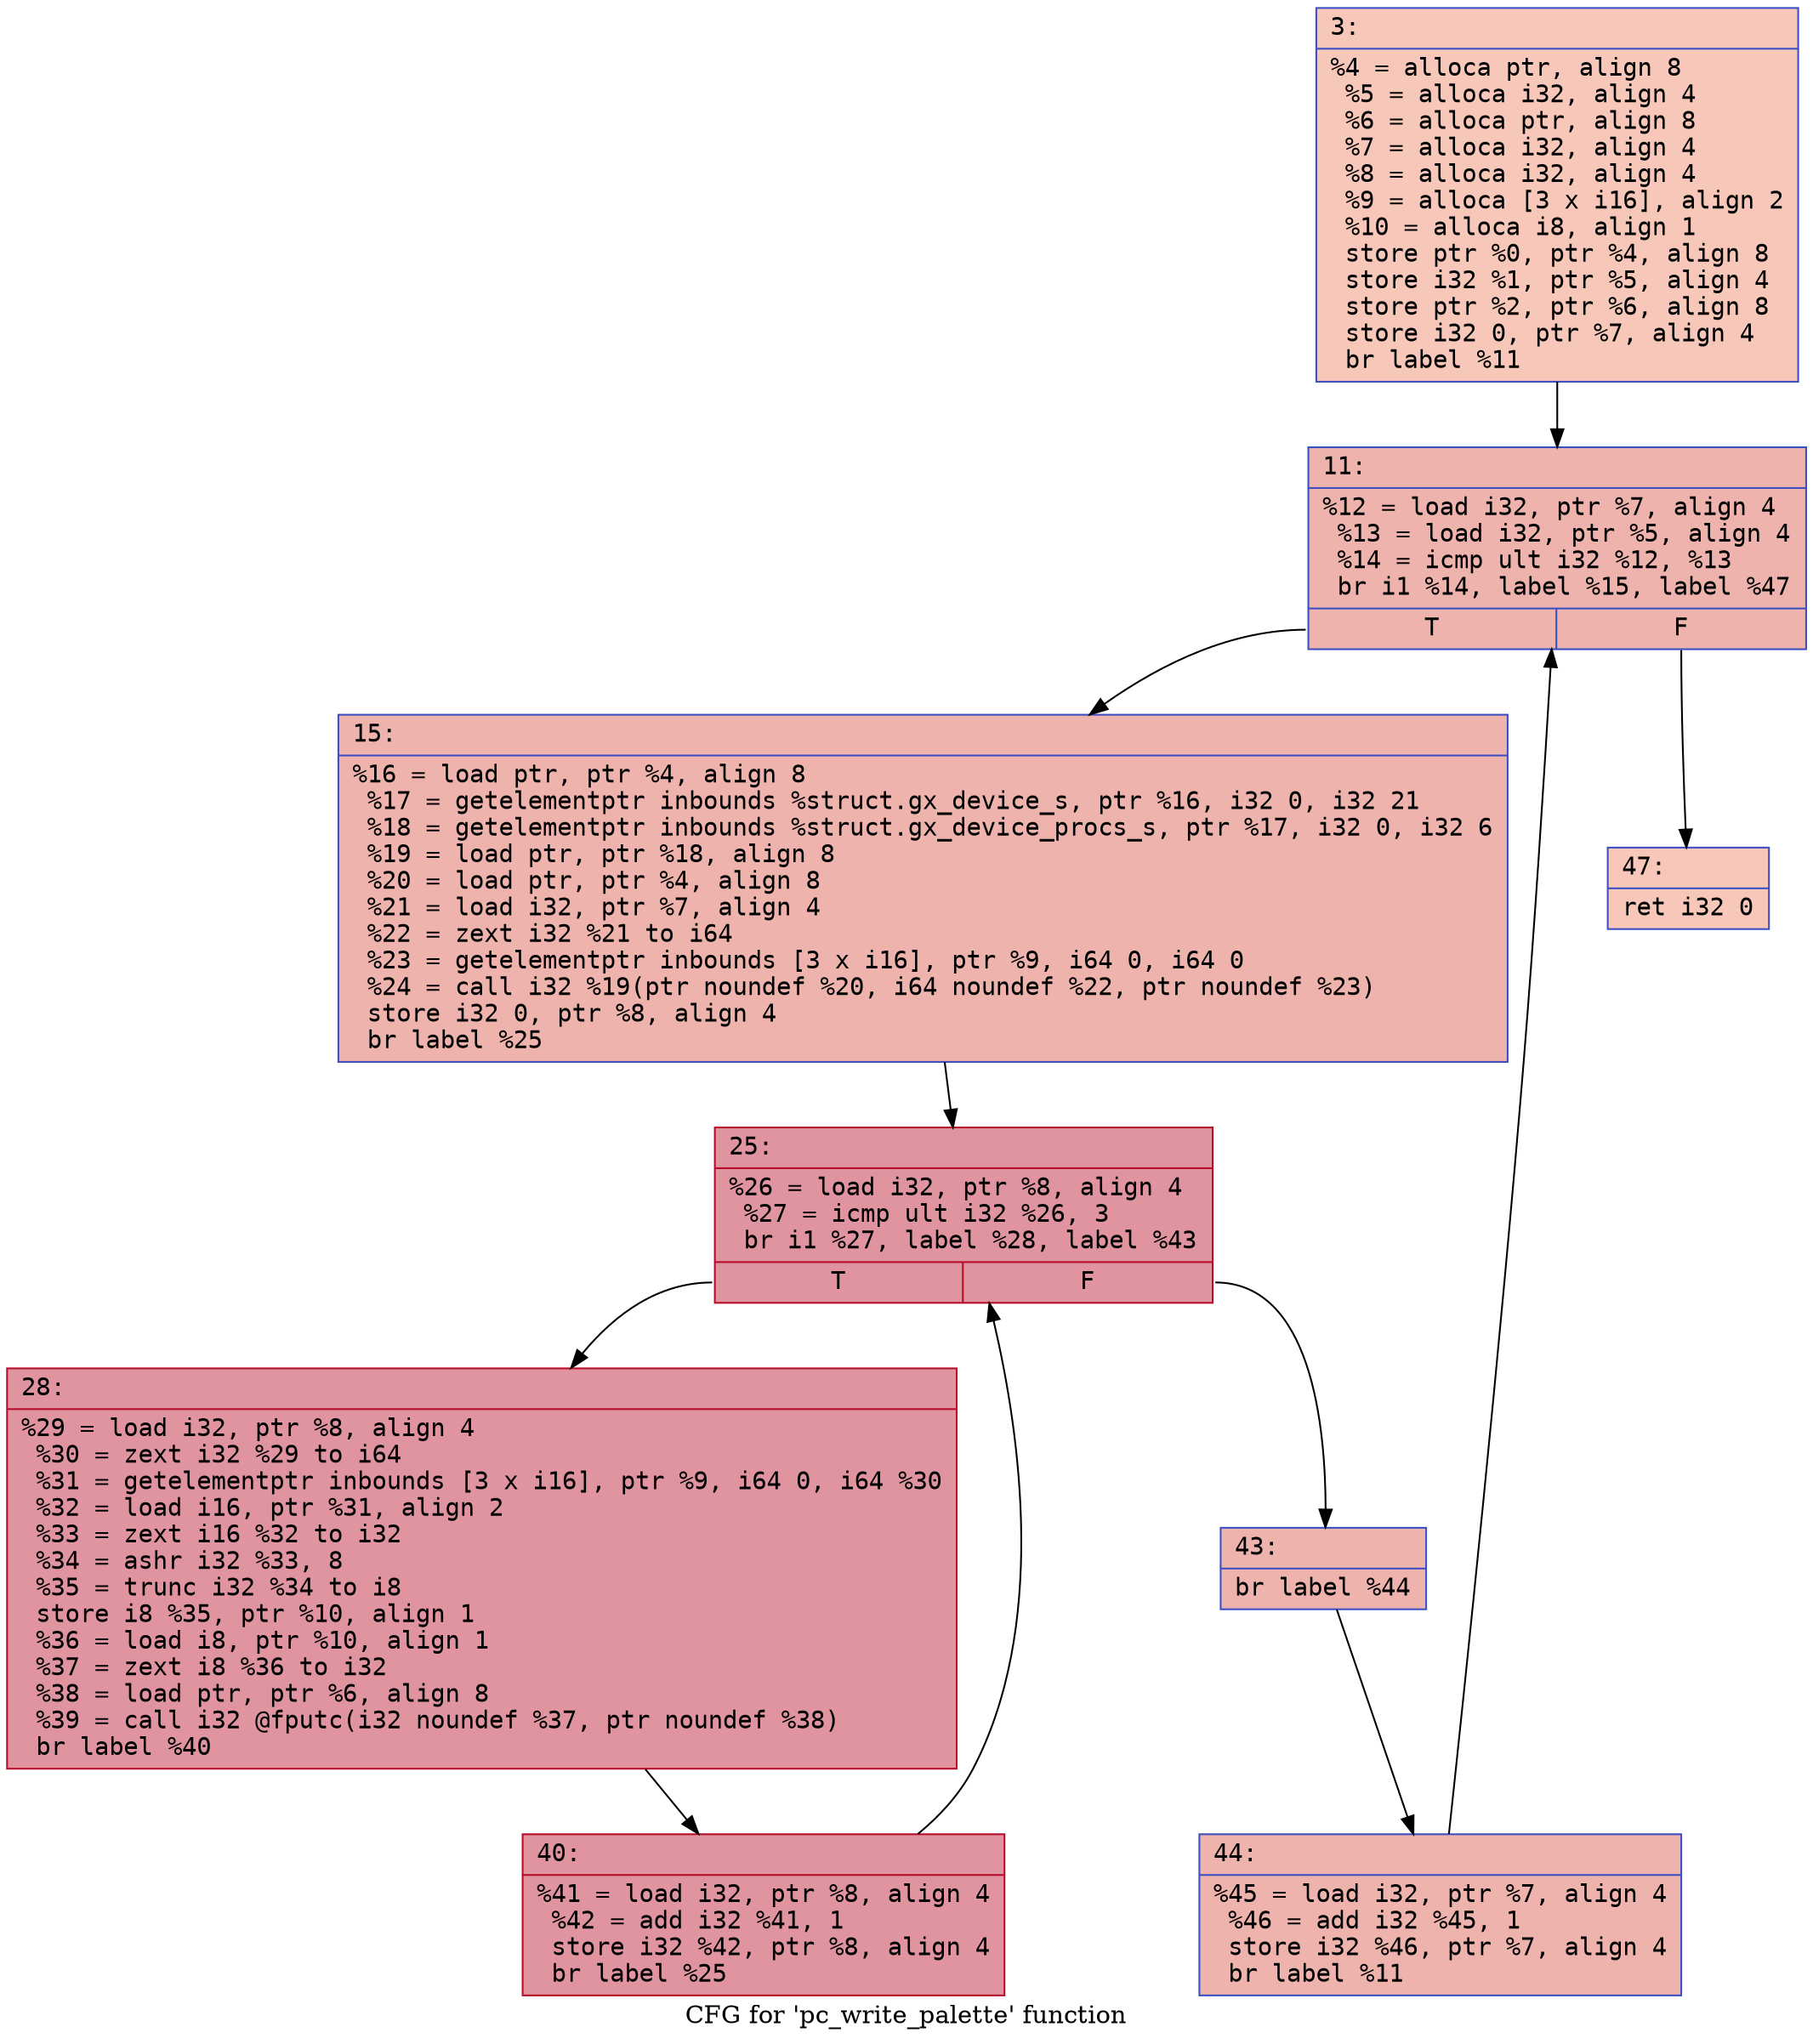 digraph "CFG for 'pc_write_palette' function" {
	label="CFG for 'pc_write_palette' function";

	Node0x600000ae6940 [shape=record,color="#3d50c3ff", style=filled, fillcolor="#ec7f6370" fontname="Courier",label="{3:\l|  %4 = alloca ptr, align 8\l  %5 = alloca i32, align 4\l  %6 = alloca ptr, align 8\l  %7 = alloca i32, align 4\l  %8 = alloca i32, align 4\l  %9 = alloca [3 x i16], align 2\l  %10 = alloca i8, align 1\l  store ptr %0, ptr %4, align 8\l  store i32 %1, ptr %5, align 4\l  store ptr %2, ptr %6, align 8\l  store i32 0, ptr %7, align 4\l  br label %11\l}"];
	Node0x600000ae6940 -> Node0x600000ae6990[tooltip="3 -> 11\nProbability 100.00%" ];
	Node0x600000ae6990 [shape=record,color="#3d50c3ff", style=filled, fillcolor="#d6524470" fontname="Courier",label="{11:\l|  %12 = load i32, ptr %7, align 4\l  %13 = load i32, ptr %5, align 4\l  %14 = icmp ult i32 %12, %13\l  br i1 %14, label %15, label %47\l|{<s0>T|<s1>F}}"];
	Node0x600000ae6990:s0 -> Node0x600000ae69e0[tooltip="11 -> 15\nProbability 96.88%" ];
	Node0x600000ae6990:s1 -> Node0x600000ae6bc0[tooltip="11 -> 47\nProbability 3.12%" ];
	Node0x600000ae69e0 [shape=record,color="#3d50c3ff", style=filled, fillcolor="#d6524470" fontname="Courier",label="{15:\l|  %16 = load ptr, ptr %4, align 8\l  %17 = getelementptr inbounds %struct.gx_device_s, ptr %16, i32 0, i32 21\l  %18 = getelementptr inbounds %struct.gx_device_procs_s, ptr %17, i32 0, i32 6\l  %19 = load ptr, ptr %18, align 8\l  %20 = load ptr, ptr %4, align 8\l  %21 = load i32, ptr %7, align 4\l  %22 = zext i32 %21 to i64\l  %23 = getelementptr inbounds [3 x i16], ptr %9, i64 0, i64 0\l  %24 = call i32 %19(ptr noundef %20, i64 noundef %22, ptr noundef %23)\l  store i32 0, ptr %8, align 4\l  br label %25\l}"];
	Node0x600000ae69e0 -> Node0x600000ae6a30[tooltip="15 -> 25\nProbability 100.00%" ];
	Node0x600000ae6a30 [shape=record,color="#b70d28ff", style=filled, fillcolor="#b70d2870" fontname="Courier",label="{25:\l|  %26 = load i32, ptr %8, align 4\l  %27 = icmp ult i32 %26, 3\l  br i1 %27, label %28, label %43\l|{<s0>T|<s1>F}}"];
	Node0x600000ae6a30:s0 -> Node0x600000ae6a80[tooltip="25 -> 28\nProbability 96.88%" ];
	Node0x600000ae6a30:s1 -> Node0x600000ae6b20[tooltip="25 -> 43\nProbability 3.12%" ];
	Node0x600000ae6a80 [shape=record,color="#b70d28ff", style=filled, fillcolor="#b70d2870" fontname="Courier",label="{28:\l|  %29 = load i32, ptr %8, align 4\l  %30 = zext i32 %29 to i64\l  %31 = getelementptr inbounds [3 x i16], ptr %9, i64 0, i64 %30\l  %32 = load i16, ptr %31, align 2\l  %33 = zext i16 %32 to i32\l  %34 = ashr i32 %33, 8\l  %35 = trunc i32 %34 to i8\l  store i8 %35, ptr %10, align 1\l  %36 = load i8, ptr %10, align 1\l  %37 = zext i8 %36 to i32\l  %38 = load ptr, ptr %6, align 8\l  %39 = call i32 @fputc(i32 noundef %37, ptr noundef %38)\l  br label %40\l}"];
	Node0x600000ae6a80 -> Node0x600000ae6ad0[tooltip="28 -> 40\nProbability 100.00%" ];
	Node0x600000ae6ad0 [shape=record,color="#b70d28ff", style=filled, fillcolor="#b70d2870" fontname="Courier",label="{40:\l|  %41 = load i32, ptr %8, align 4\l  %42 = add i32 %41, 1\l  store i32 %42, ptr %8, align 4\l  br label %25\l}"];
	Node0x600000ae6ad0 -> Node0x600000ae6a30[tooltip="40 -> 25\nProbability 100.00%" ];
	Node0x600000ae6b20 [shape=record,color="#3d50c3ff", style=filled, fillcolor="#d6524470" fontname="Courier",label="{43:\l|  br label %44\l}"];
	Node0x600000ae6b20 -> Node0x600000ae6b70[tooltip="43 -> 44\nProbability 100.00%" ];
	Node0x600000ae6b70 [shape=record,color="#3d50c3ff", style=filled, fillcolor="#d6524470" fontname="Courier",label="{44:\l|  %45 = load i32, ptr %7, align 4\l  %46 = add i32 %45, 1\l  store i32 %46, ptr %7, align 4\l  br label %11\l}"];
	Node0x600000ae6b70 -> Node0x600000ae6990[tooltip="44 -> 11\nProbability 100.00%" ];
	Node0x600000ae6bc0 [shape=record,color="#3d50c3ff", style=filled, fillcolor="#ec7f6370" fontname="Courier",label="{47:\l|  ret i32 0\l}"];
}
